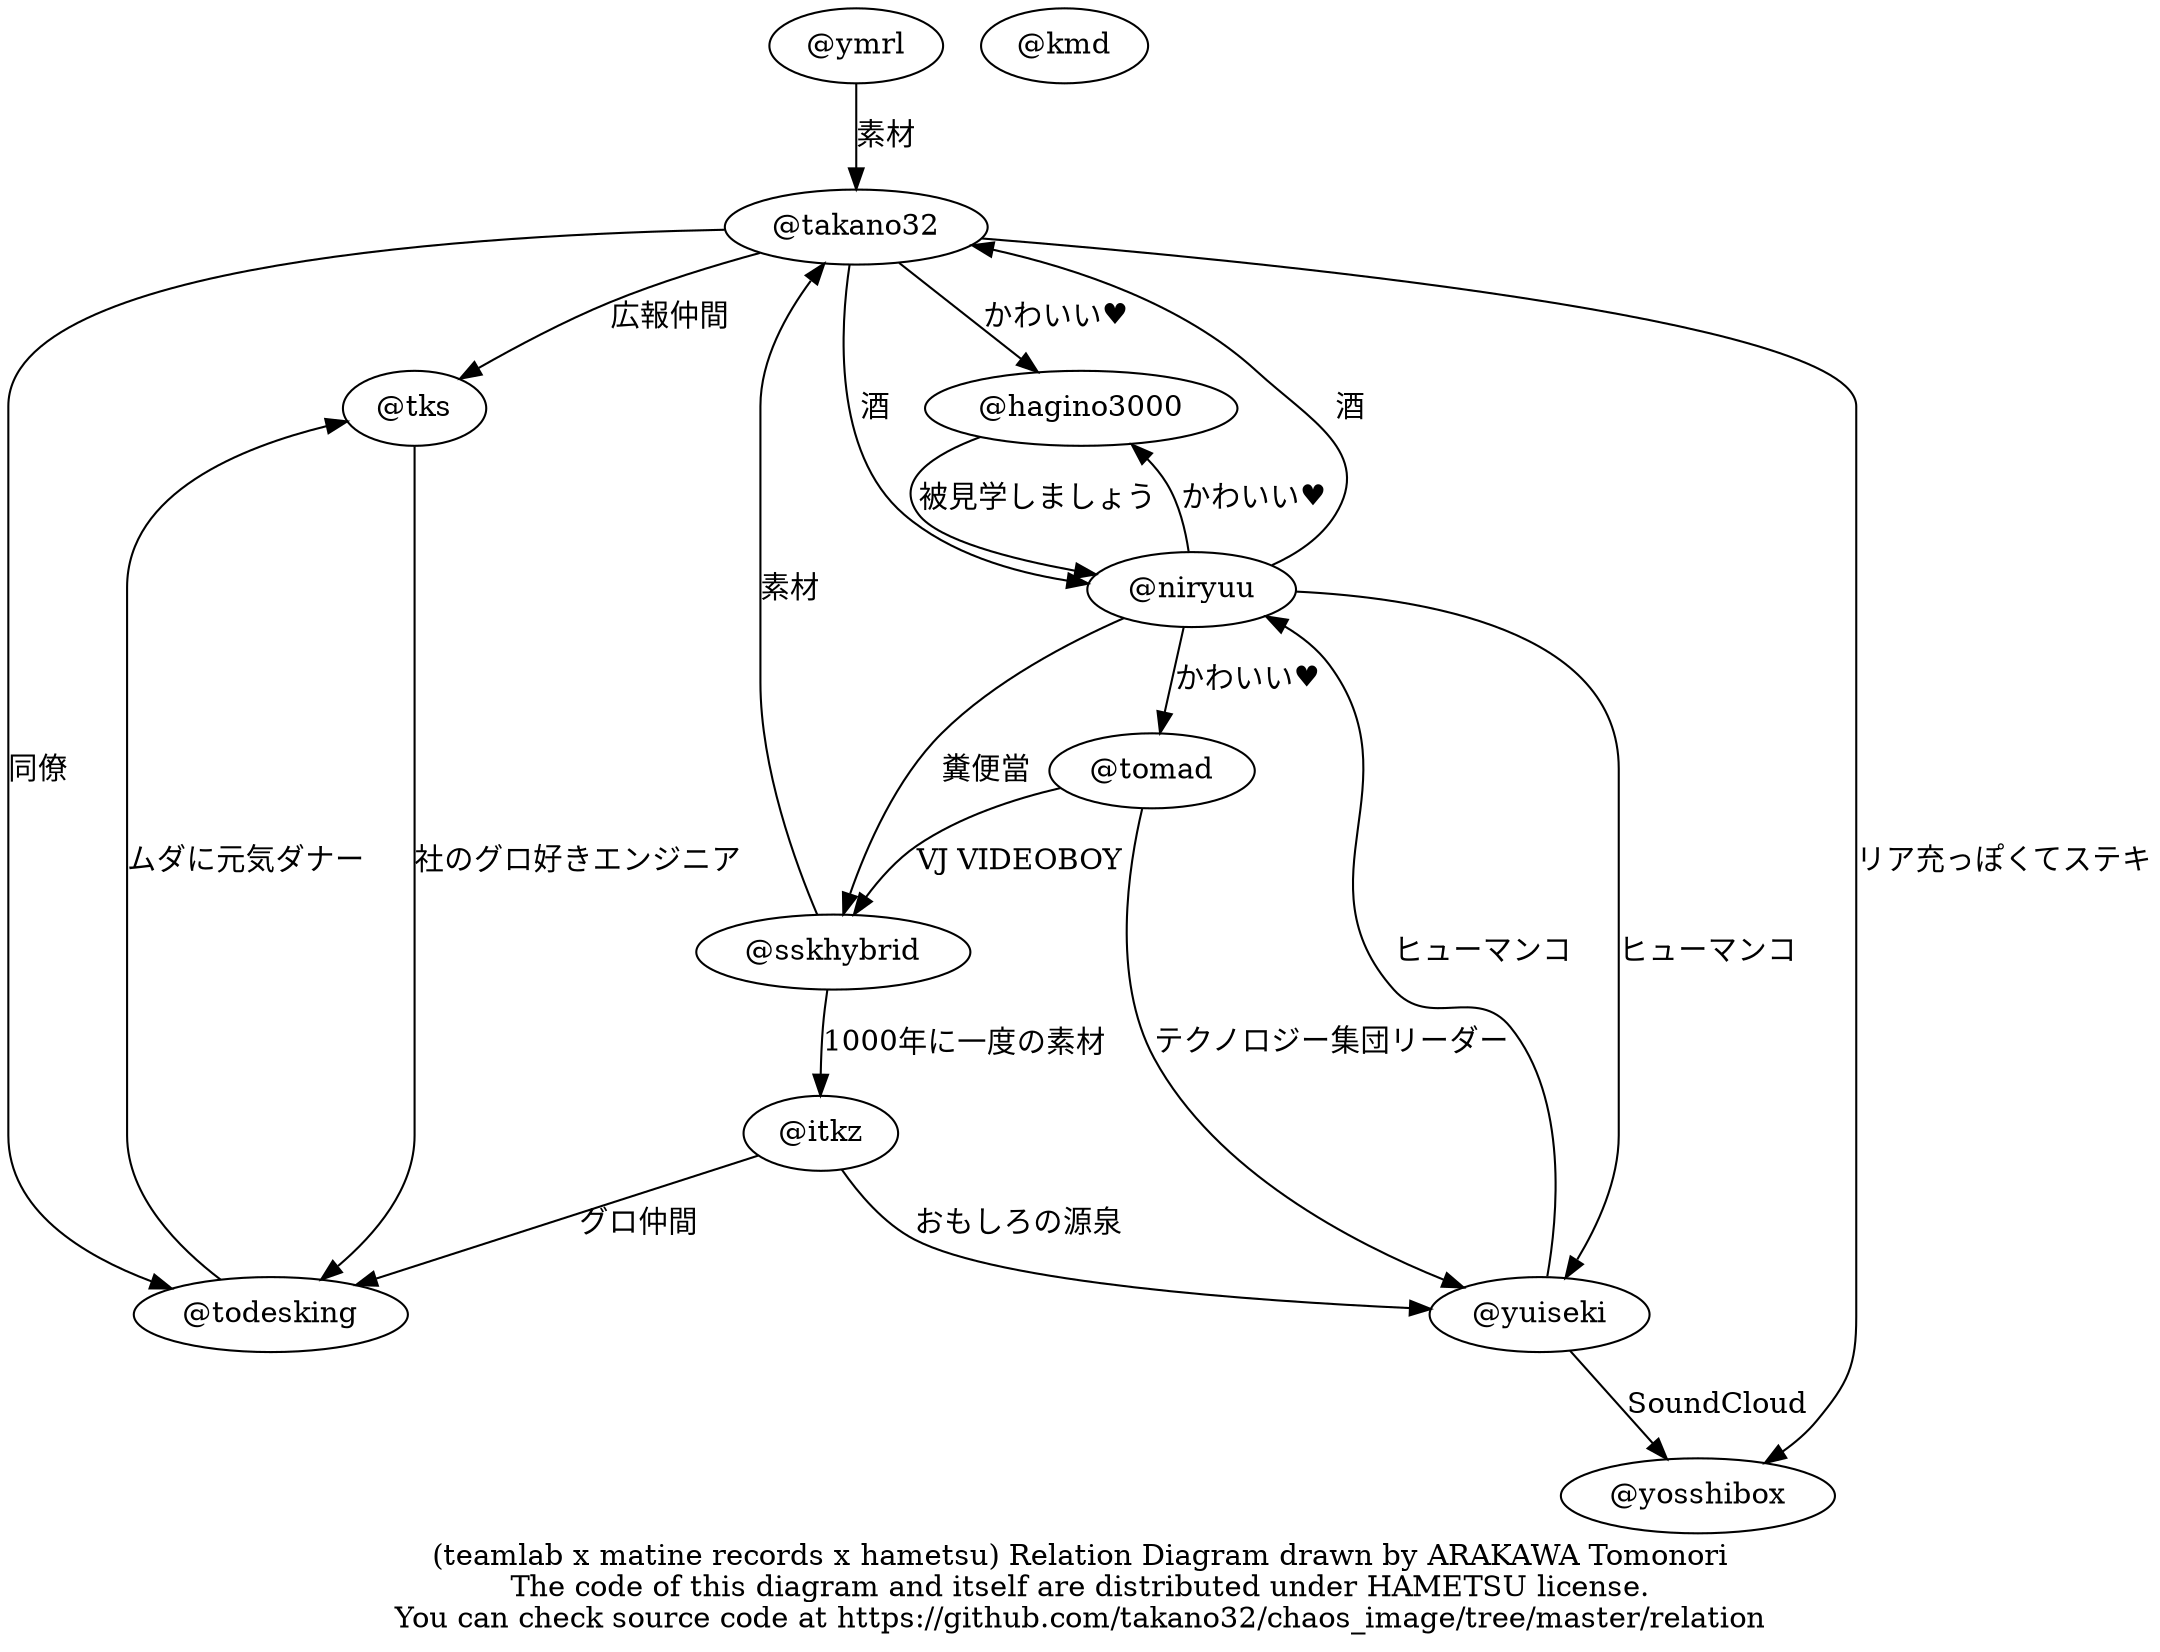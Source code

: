digraph Hameatsudo {
  graph [concentrate = true];
  overlap=orthoxy;
  "@tks" -> "@todesking" [label = "社のグロ好きエンジニア"];
  "@takano32" -> "@tks" [label = "広報仲間"];
  "@takano32" -> "@todesking" [label = "同僚"];
  "@takano32" -> "@hagino3000" [label = "かわいい♥"];
  "@takano32" -> "@niryuu" [label = "酒"];
  "@takano32" -> "@yosshibox" [label = "リア充っぽくてステキ"];
  "@todesking" -> "@tks" [label = "ムダに元気ダナー"];
  "@tomad" -> "@yuiseki" [label = "テクノロジー集団リーダー"];
  "@tomad" -> "@sskhybrid" [label = "VJ VIDEOBOY"];
  "@yosshibox"
  "@sskhybrid" -> "@itkz" [label = "1000年に一度の素材"];
  "@sskhybrid" -> "@takano32" [label = "素材"];
  "@ymrl" -> "@takano32" [label = "素材"];
  "@niryuu" -> "@hagino3000" [label = "かわいい♥"];
  "@niryuu" -> "@tomad" [label = "かわいい♥"];
  "@niryuu" -> "@takano32" [label = "酒"];
  "@niryuu" -> "@sskhybrid" [label = "糞便當"];
  "@niryuu" -> "@yuiseki" [label = "ヒューマンコ"];
  "@itkz" -> "@todesking" [label = "グロ仲間"];
  "@itkz" -> "@yuiseki" [label = "おもしろの源泉"];
  "@yuiseki" -> "@niryuu" [label = "ヒューマンコ"];
  "@yuiseki" -> "@yosshibox" [label = "SoundCloud"];
  "@hagino3000" -> "@niryuu" [label = "被見学しましょう"];
  "@kmd"
  label = "(teamlab x matine records x hametsu) Relation Diagram drawn by ARAKAWA Tomonori\nThe code of this diagram and itself are distributed under HAMETSU license.\nYou can check source code at https://github.com/takano32/chaos_image/tree/master/relation";
}

